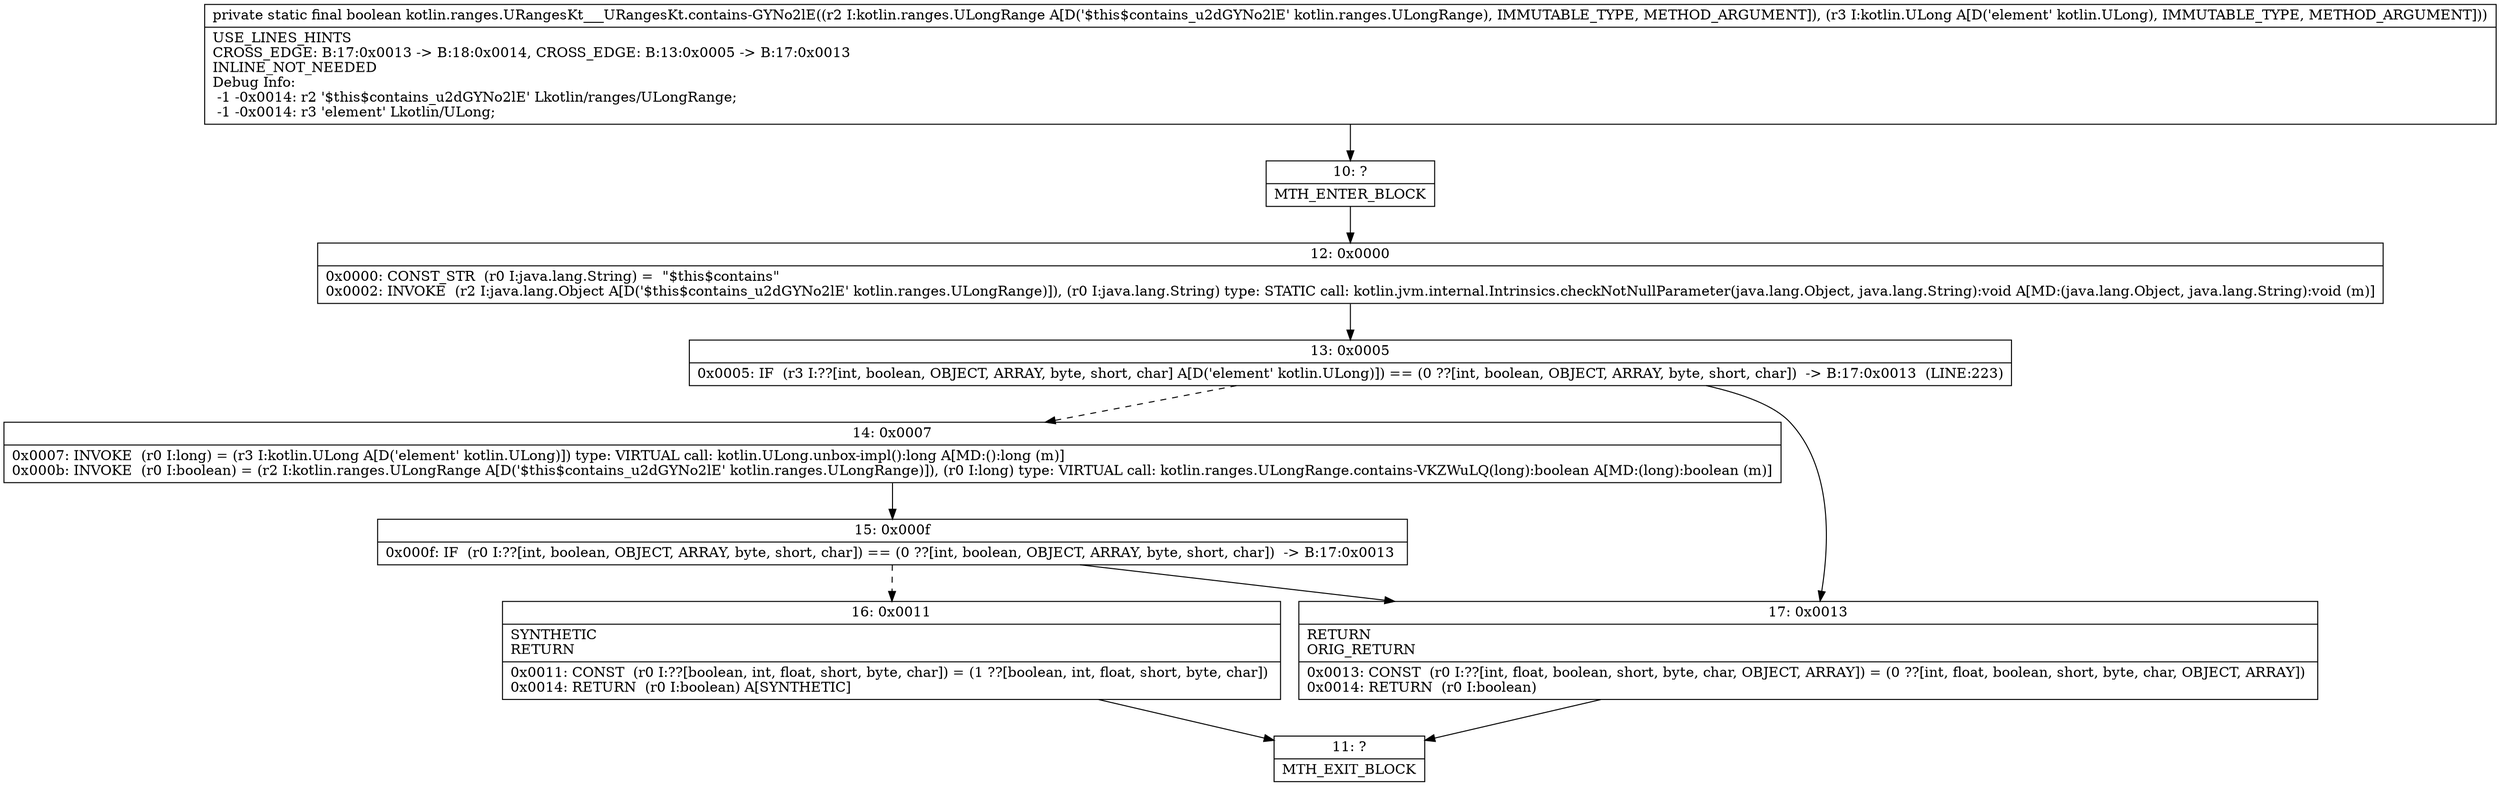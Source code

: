 digraph "CFG forkotlin.ranges.URangesKt___URangesKt.contains\-GYNo2lE(Lkotlin\/ranges\/ULongRange;Lkotlin\/ULong;)Z" {
Node_10 [shape=record,label="{10\:\ ?|MTH_ENTER_BLOCK\l}"];
Node_12 [shape=record,label="{12\:\ 0x0000|0x0000: CONST_STR  (r0 I:java.lang.String) =  \"$this$contains\" \l0x0002: INVOKE  (r2 I:java.lang.Object A[D('$this$contains_u2dGYNo2lE' kotlin.ranges.ULongRange)]), (r0 I:java.lang.String) type: STATIC call: kotlin.jvm.internal.Intrinsics.checkNotNullParameter(java.lang.Object, java.lang.String):void A[MD:(java.lang.Object, java.lang.String):void (m)]\l}"];
Node_13 [shape=record,label="{13\:\ 0x0005|0x0005: IF  (r3 I:??[int, boolean, OBJECT, ARRAY, byte, short, char] A[D('element' kotlin.ULong)]) == (0 ??[int, boolean, OBJECT, ARRAY, byte, short, char])  \-\> B:17:0x0013  (LINE:223)\l}"];
Node_14 [shape=record,label="{14\:\ 0x0007|0x0007: INVOKE  (r0 I:long) = (r3 I:kotlin.ULong A[D('element' kotlin.ULong)]) type: VIRTUAL call: kotlin.ULong.unbox\-impl():long A[MD:():long (m)]\l0x000b: INVOKE  (r0 I:boolean) = (r2 I:kotlin.ranges.ULongRange A[D('$this$contains_u2dGYNo2lE' kotlin.ranges.ULongRange)]), (r0 I:long) type: VIRTUAL call: kotlin.ranges.ULongRange.contains\-VKZWuLQ(long):boolean A[MD:(long):boolean (m)]\l}"];
Node_15 [shape=record,label="{15\:\ 0x000f|0x000f: IF  (r0 I:??[int, boolean, OBJECT, ARRAY, byte, short, char]) == (0 ??[int, boolean, OBJECT, ARRAY, byte, short, char])  \-\> B:17:0x0013 \l}"];
Node_16 [shape=record,label="{16\:\ 0x0011|SYNTHETIC\lRETURN\l|0x0011: CONST  (r0 I:??[boolean, int, float, short, byte, char]) = (1 ??[boolean, int, float, short, byte, char]) \l0x0014: RETURN  (r0 I:boolean) A[SYNTHETIC]\l}"];
Node_11 [shape=record,label="{11\:\ ?|MTH_EXIT_BLOCK\l}"];
Node_17 [shape=record,label="{17\:\ 0x0013|RETURN\lORIG_RETURN\l|0x0013: CONST  (r0 I:??[int, float, boolean, short, byte, char, OBJECT, ARRAY]) = (0 ??[int, float, boolean, short, byte, char, OBJECT, ARRAY]) \l0x0014: RETURN  (r0 I:boolean) \l}"];
MethodNode[shape=record,label="{private static final boolean kotlin.ranges.URangesKt___URangesKt.contains\-GYNo2lE((r2 I:kotlin.ranges.ULongRange A[D('$this$contains_u2dGYNo2lE' kotlin.ranges.ULongRange), IMMUTABLE_TYPE, METHOD_ARGUMENT]), (r3 I:kotlin.ULong A[D('element' kotlin.ULong), IMMUTABLE_TYPE, METHOD_ARGUMENT]))  | USE_LINES_HINTS\lCROSS_EDGE: B:17:0x0013 \-\> B:18:0x0014, CROSS_EDGE: B:13:0x0005 \-\> B:17:0x0013\lINLINE_NOT_NEEDED\lDebug Info:\l  \-1 \-0x0014: r2 '$this$contains_u2dGYNo2lE' Lkotlin\/ranges\/ULongRange;\l  \-1 \-0x0014: r3 'element' Lkotlin\/ULong;\l}"];
MethodNode -> Node_10;Node_10 -> Node_12;
Node_12 -> Node_13;
Node_13 -> Node_14[style=dashed];
Node_13 -> Node_17;
Node_14 -> Node_15;
Node_15 -> Node_16[style=dashed];
Node_15 -> Node_17;
Node_16 -> Node_11;
Node_17 -> Node_11;
}

